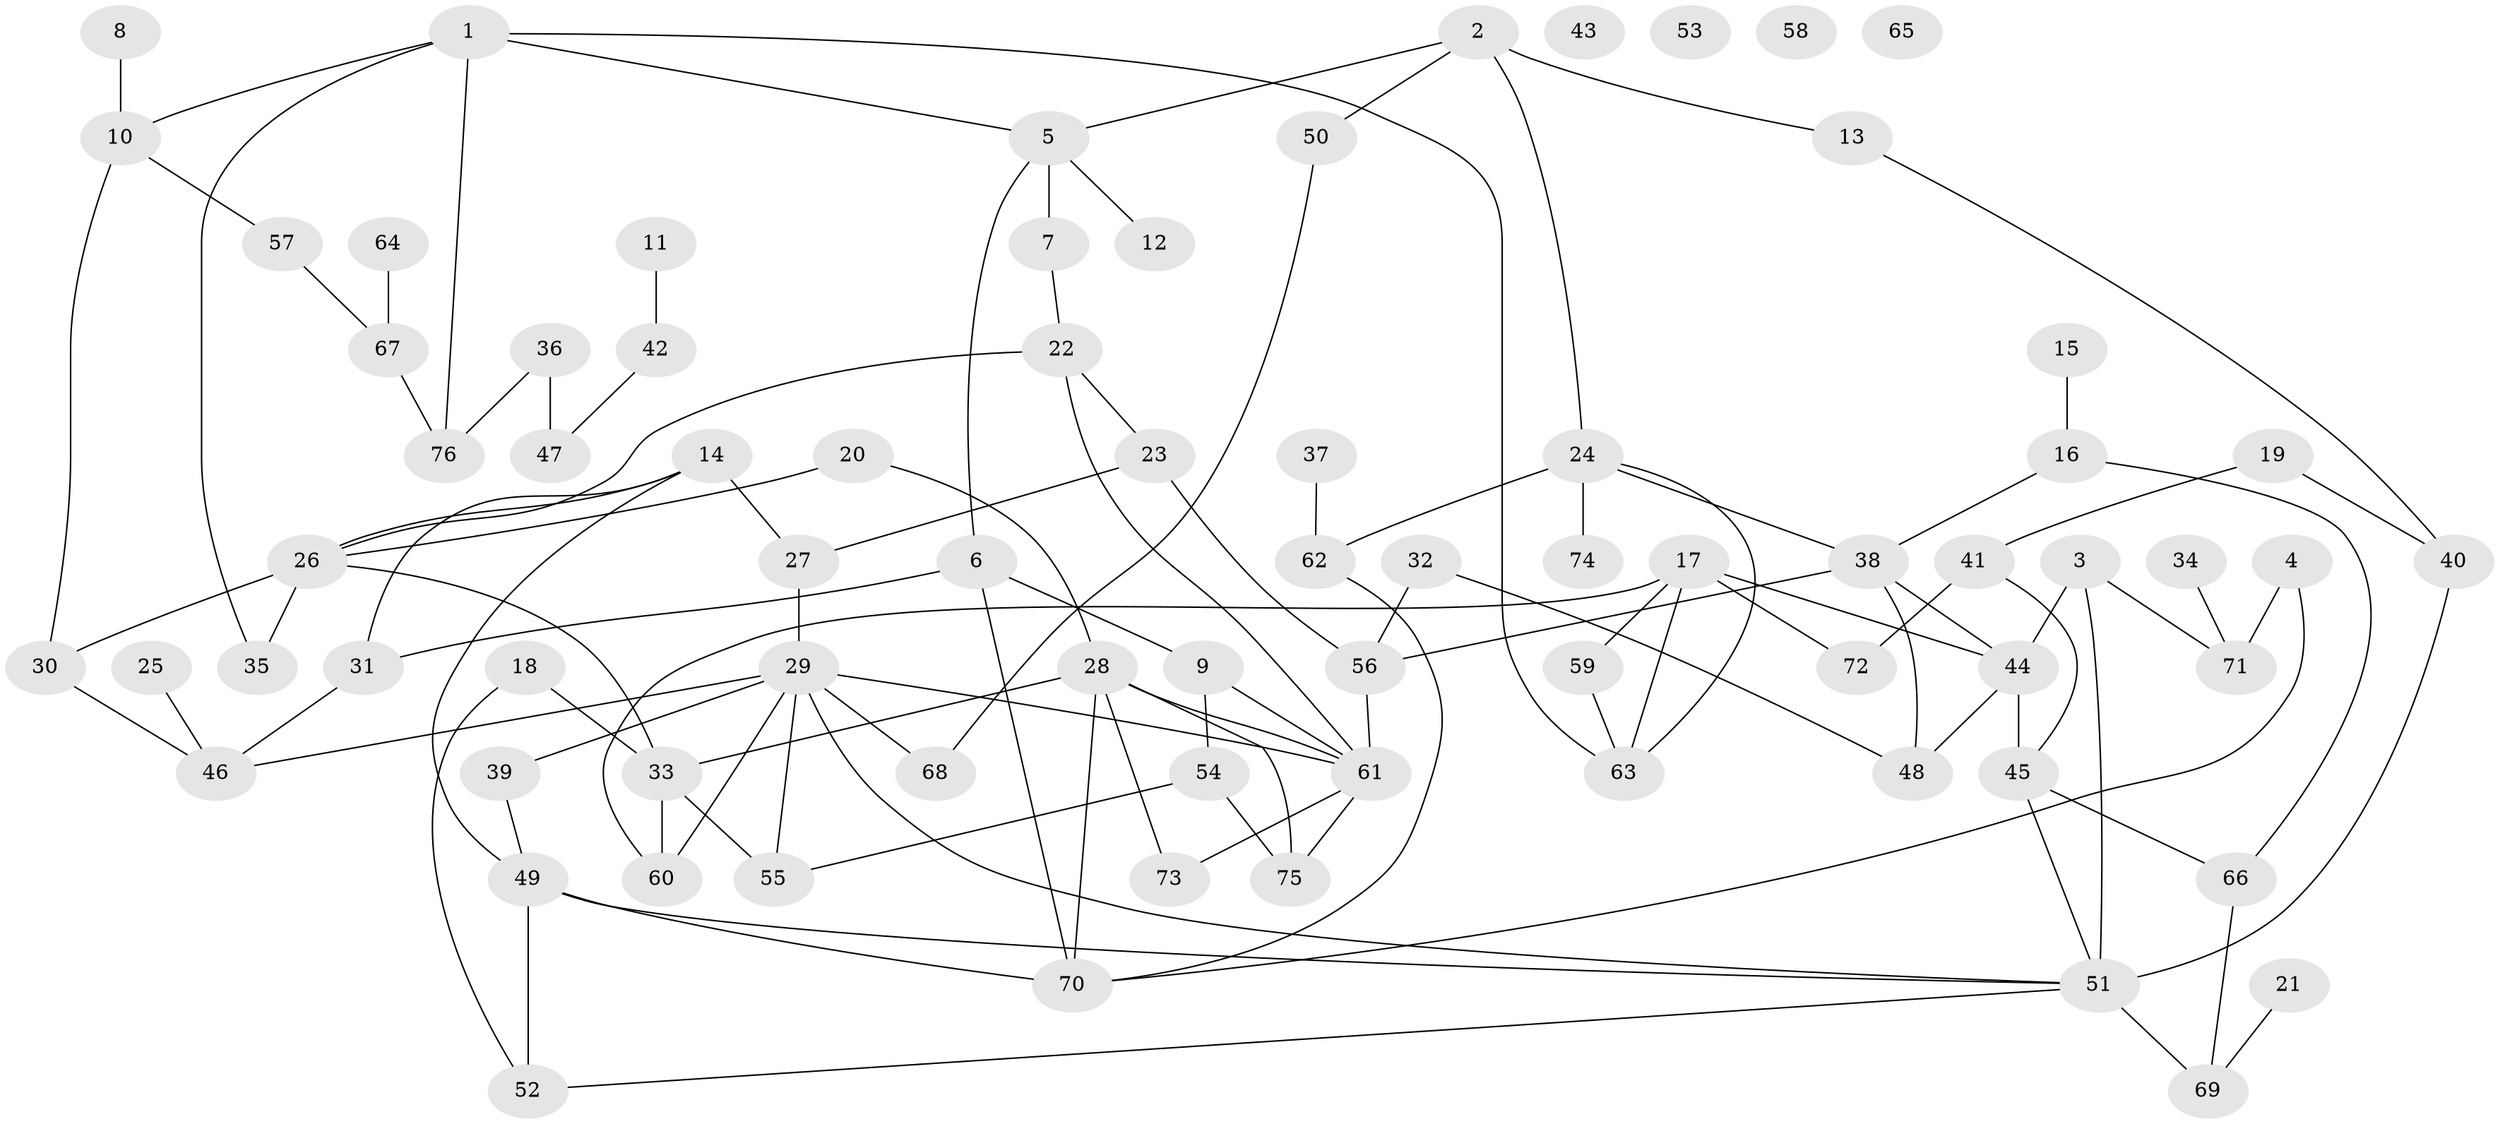 // Generated by graph-tools (version 1.1) at 2025/49/03/09/25 03:49:11]
// undirected, 76 vertices, 112 edges
graph export_dot {
graph [start="1"]
  node [color=gray90,style=filled];
  1;
  2;
  3;
  4;
  5;
  6;
  7;
  8;
  9;
  10;
  11;
  12;
  13;
  14;
  15;
  16;
  17;
  18;
  19;
  20;
  21;
  22;
  23;
  24;
  25;
  26;
  27;
  28;
  29;
  30;
  31;
  32;
  33;
  34;
  35;
  36;
  37;
  38;
  39;
  40;
  41;
  42;
  43;
  44;
  45;
  46;
  47;
  48;
  49;
  50;
  51;
  52;
  53;
  54;
  55;
  56;
  57;
  58;
  59;
  60;
  61;
  62;
  63;
  64;
  65;
  66;
  67;
  68;
  69;
  70;
  71;
  72;
  73;
  74;
  75;
  76;
  1 -- 5;
  1 -- 10;
  1 -- 35;
  1 -- 63;
  1 -- 76;
  2 -- 5;
  2 -- 13;
  2 -- 24;
  2 -- 50;
  3 -- 44;
  3 -- 51;
  3 -- 71;
  4 -- 70;
  4 -- 71;
  5 -- 6;
  5 -- 7;
  5 -- 12;
  6 -- 9;
  6 -- 31;
  6 -- 70;
  7 -- 22;
  8 -- 10;
  9 -- 54;
  9 -- 61;
  10 -- 30;
  10 -- 57;
  11 -- 42;
  13 -- 40;
  14 -- 26;
  14 -- 27;
  14 -- 31;
  14 -- 49;
  15 -- 16;
  16 -- 38;
  16 -- 66;
  17 -- 44;
  17 -- 59;
  17 -- 60;
  17 -- 63;
  17 -- 72;
  18 -- 33;
  18 -- 52;
  19 -- 40;
  19 -- 41;
  20 -- 26;
  20 -- 28;
  21 -- 69;
  22 -- 23;
  22 -- 26;
  22 -- 61;
  23 -- 27;
  23 -- 56;
  24 -- 38;
  24 -- 62;
  24 -- 63;
  24 -- 74;
  25 -- 46;
  26 -- 30;
  26 -- 33;
  26 -- 35;
  27 -- 29;
  28 -- 33;
  28 -- 61;
  28 -- 70;
  28 -- 73;
  28 -- 75;
  29 -- 39;
  29 -- 46;
  29 -- 51;
  29 -- 55;
  29 -- 60;
  29 -- 61;
  29 -- 68;
  30 -- 46;
  31 -- 46;
  32 -- 48;
  32 -- 56;
  33 -- 55;
  33 -- 60;
  34 -- 71;
  36 -- 47;
  36 -- 76;
  37 -- 62;
  38 -- 44;
  38 -- 48;
  38 -- 56;
  39 -- 49;
  40 -- 51;
  41 -- 45;
  41 -- 72;
  42 -- 47;
  44 -- 45;
  44 -- 48;
  45 -- 51;
  45 -- 66;
  49 -- 51;
  49 -- 52;
  49 -- 70;
  50 -- 68;
  51 -- 52;
  51 -- 69;
  54 -- 55;
  54 -- 75;
  56 -- 61;
  57 -- 67;
  59 -- 63;
  61 -- 73;
  61 -- 75;
  62 -- 70;
  64 -- 67;
  66 -- 69;
  67 -- 76;
}
